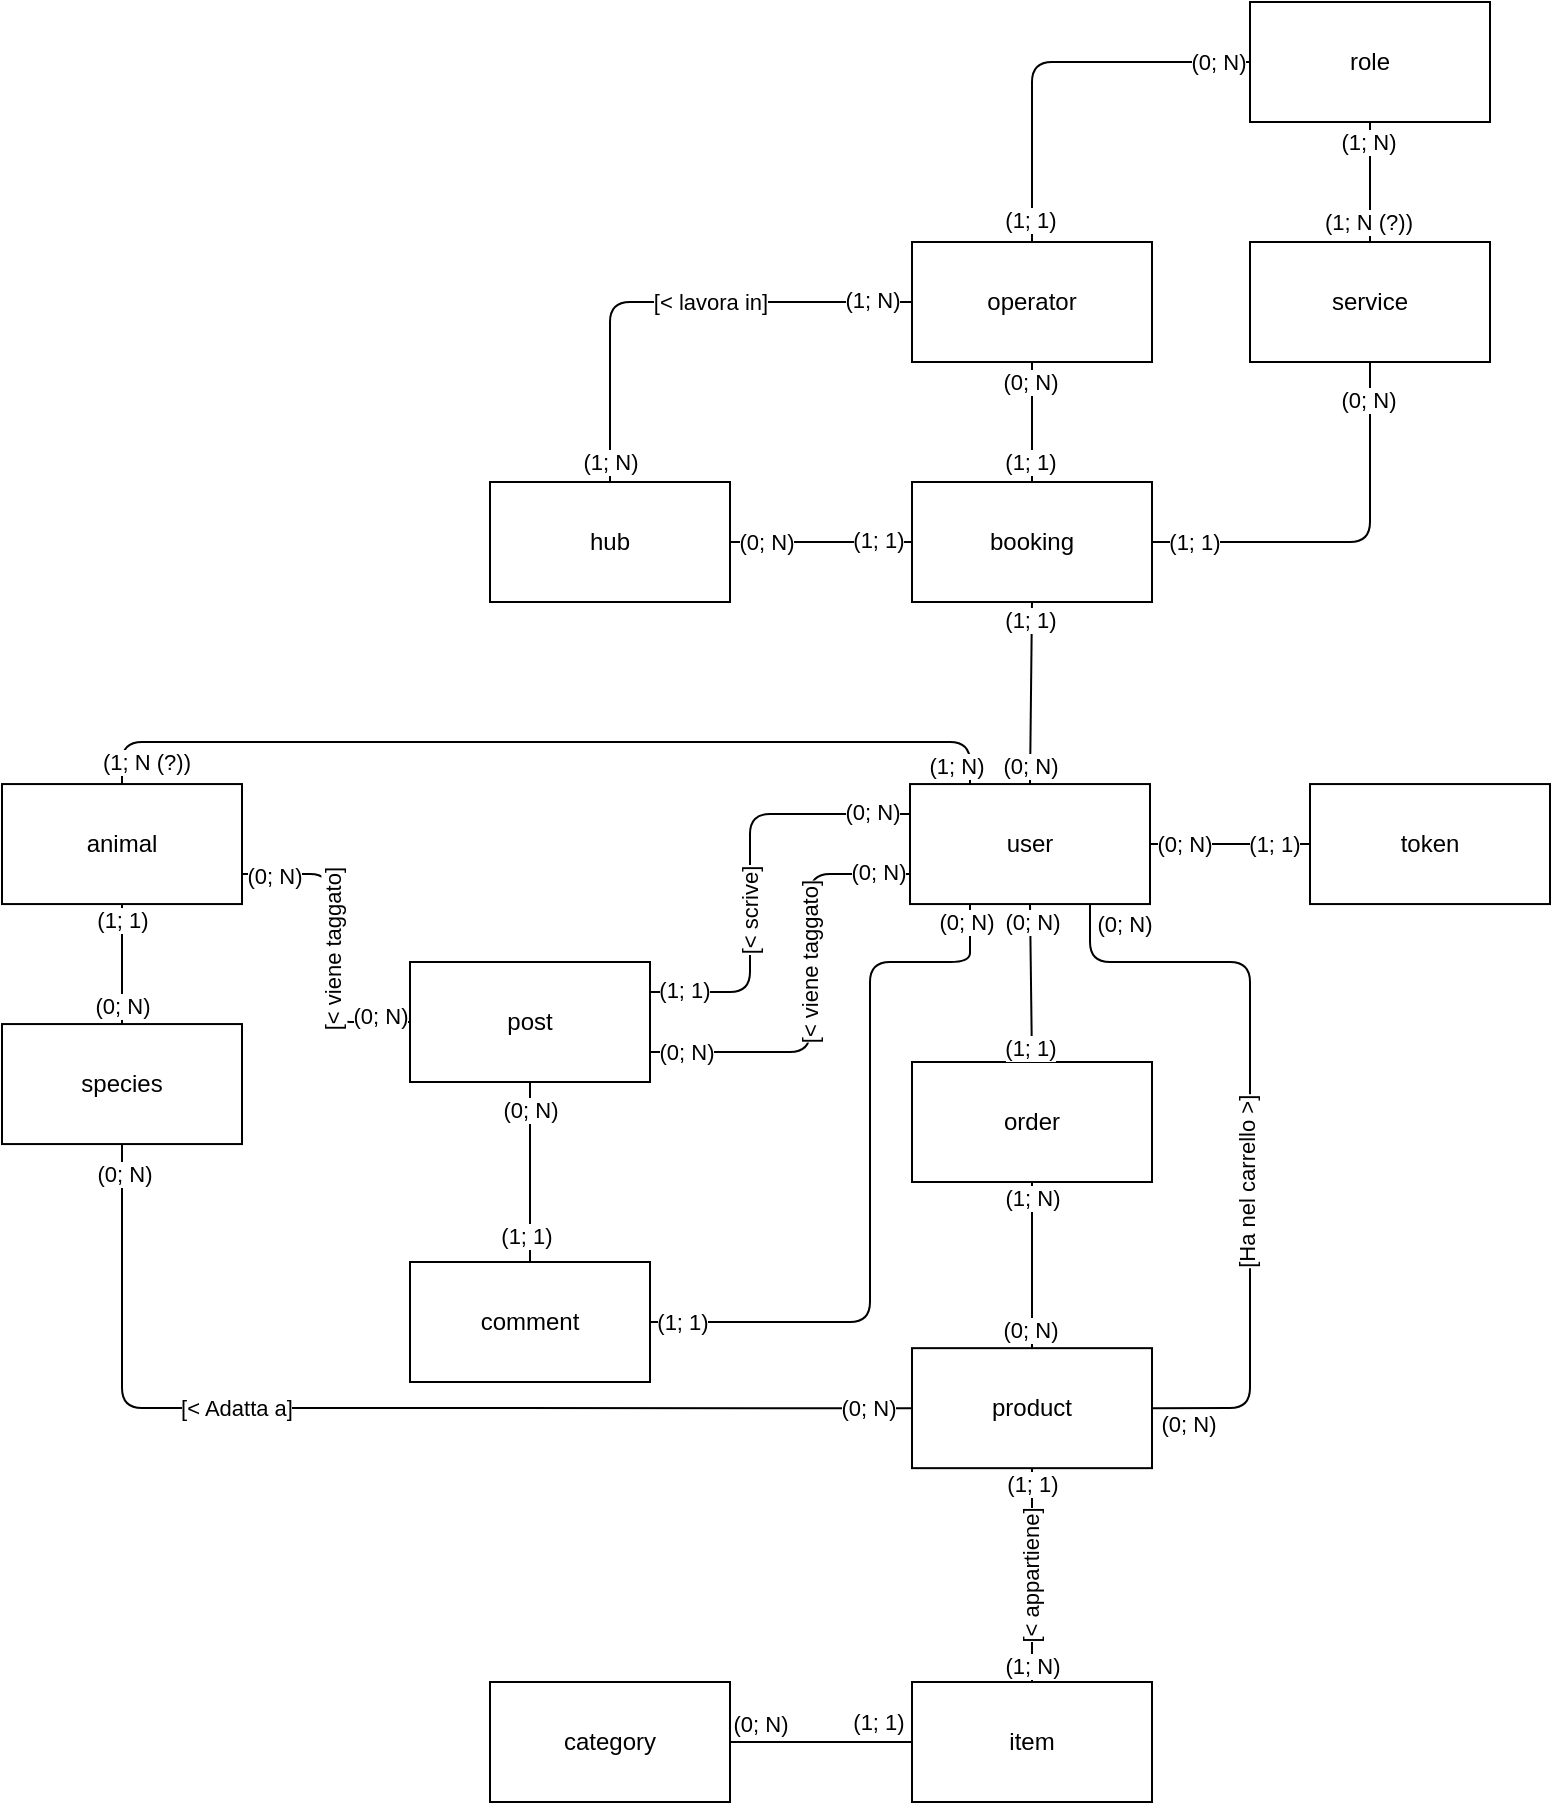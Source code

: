 <mxfile version="18.0.4" type="device"><diagram id="O505N3IfYbsR343N_0nD" name="Page-1"><mxGraphModel dx="981" dy="548" grid="1" gridSize="10" guides="1" tooltips="1" connect="1" arrows="1" fold="1" page="1" pageScale="1" pageWidth="827" pageHeight="1169" math="0" shadow="0"><root><mxCell id="0"/><mxCell id="1" parent="0"/><mxCell id="1ZZP9NB2RKnV8mz228_E-1" value="user" style="rounded=0;whiteSpace=wrap;html=1;" parent="1" vertex="1"><mxGeometry x="490" y="561.03" width="120" height="60" as="geometry"/></mxCell><mxCell id="1ZZP9NB2RKnV8mz228_E-3" value="token" style="rounded=0;whiteSpace=wrap;html=1;" parent="1" vertex="1"><mxGeometry x="690" y="561.03" width="120" height="60" as="geometry"/></mxCell><mxCell id="1ZZP9NB2RKnV8mz228_E-4" value="operator" style="rounded=0;whiteSpace=wrap;html=1;" parent="1" vertex="1"><mxGeometry x="491" y="290" width="120" height="60" as="geometry"/></mxCell><mxCell id="1ZZP9NB2RKnV8mz228_E-5" value="comment" style="rounded=0;whiteSpace=wrap;html=1;" parent="1" vertex="1"><mxGeometry x="240" y="800" width="120" height="60" as="geometry"/></mxCell><mxCell id="1ZZP9NB2RKnV8mz228_E-6" value="post" style="rounded=0;whiteSpace=wrap;html=1;" parent="1" vertex="1"><mxGeometry x="240" y="650" width="120" height="60" as="geometry"/></mxCell><mxCell id="1ZZP9NB2RKnV8mz228_E-7" value="booking" style="rounded=0;whiteSpace=wrap;html=1;" parent="1" vertex="1"><mxGeometry x="491" y="410" width="120" height="60" as="geometry"/></mxCell><mxCell id="1ZZP9NB2RKnV8mz228_E-8" value="hub" style="rounded=0;whiteSpace=wrap;html=1;" parent="1" vertex="1"><mxGeometry x="280" y="410" width="120" height="60" as="geometry"/></mxCell><mxCell id="1ZZP9NB2RKnV8mz228_E-9" value="role" style="rounded=0;whiteSpace=wrap;html=1;" parent="1" vertex="1"><mxGeometry x="660" y="170" width="120" height="60" as="geometry"/></mxCell><mxCell id="1ZZP9NB2RKnV8mz228_E-10" value="service" style="rounded=0;whiteSpace=wrap;html=1;" parent="1" vertex="1"><mxGeometry x="660" y="290" width="120" height="60" as="geometry"/></mxCell><mxCell id="1ZZP9NB2RKnV8mz228_E-11" value="category" style="rounded=0;whiteSpace=wrap;html=1;" parent="1" vertex="1"><mxGeometry x="280" y="1010.0" width="120" height="60" as="geometry"/></mxCell><mxCell id="1ZZP9NB2RKnV8mz228_E-12" value="item" style="rounded=0;whiteSpace=wrap;html=1;" parent="1" vertex="1"><mxGeometry x="491" y="1010" width="120" height="60" as="geometry"/></mxCell><mxCell id="1ZZP9NB2RKnV8mz228_E-13" value="order" style="rounded=0;whiteSpace=wrap;html=1;" parent="1" vertex="1"><mxGeometry x="491" y="700" width="120" height="60" as="geometry"/></mxCell><mxCell id="1ZZP9NB2RKnV8mz228_E-14" value="product" style="rounded=0;whiteSpace=wrap;html=1;" parent="1" vertex="1"><mxGeometry x="491" y="843.08" width="120" height="60" as="geometry"/></mxCell><mxCell id="1ZZP9NB2RKnV8mz228_E-15" value="" style="endArrow=none;html=1;exitX=0.5;exitY=0;exitDx=0;exitDy=0;entryX=0.5;entryY=1;entryDx=0;entryDy=0;" parent="1" source="1ZZP9NB2RKnV8mz228_E-12" target="1ZZP9NB2RKnV8mz228_E-14" edge="1"><mxGeometry width="50" height="50" relative="1" as="geometry"><mxPoint x="386" y="753.08" as="sourcePoint"/><mxPoint x="436" y="703.08" as="targetPoint"/><Array as="points"/></mxGeometry></mxCell><mxCell id="1ZZP9NB2RKnV8mz228_E-23" value="(1;&amp;nbsp;N)" style="edgeLabel;html=1;align=center;verticalAlign=middle;resizable=0;points=[];" parent="1ZZP9NB2RKnV8mz228_E-15" vertex="1" connectable="0"><mxGeometry x="-0.758" y="1" relative="1" as="geometry"><mxPoint x="1" y="5.1" as="offset"/></mxGeometry></mxCell><mxCell id="1ZZP9NB2RKnV8mz228_E-24" value="(1; 1)" style="edgeLabel;html=1;align=center;verticalAlign=middle;resizable=0;points=[];" parent="1ZZP9NB2RKnV8mz228_E-15" vertex="1" connectable="0"><mxGeometry x="0.805" relative="1" as="geometry"><mxPoint y="-2.45" as="offset"/></mxGeometry></mxCell><mxCell id="1ZZP9NB2RKnV8mz228_E-31" value="[&amp;lt; appartiene]" style="edgeLabel;html=1;align=center;verticalAlign=middle;resizable=0;points=[];rotation=-90;" parent="1ZZP9NB2RKnV8mz228_E-15" vertex="1" connectable="0"><mxGeometry x="-0.013" y="1" relative="1" as="geometry"><mxPoint as="offset"/></mxGeometry></mxCell><mxCell id="1ZZP9NB2RKnV8mz228_E-25" value="" style="endArrow=none;html=1;exitX=1;exitY=0.5;exitDx=0;exitDy=0;entryX=0;entryY=0.5;entryDx=0;entryDy=0;" parent="1" source="1ZZP9NB2RKnV8mz228_E-11" target="1ZZP9NB2RKnV8mz228_E-12" edge="1"><mxGeometry width="50" height="50" relative="1" as="geometry"><mxPoint x="426" y="823.08" as="sourcePoint"/><mxPoint x="476" y="773.08" as="targetPoint"/><Array as="points"/></mxGeometry></mxCell><mxCell id="1ZZP9NB2RKnV8mz228_E-26" value="(1; 1)" style="edgeLabel;html=1;align=center;verticalAlign=middle;resizable=0;points=[];" parent="1ZZP9NB2RKnV8mz228_E-25" vertex="1" connectable="0"><mxGeometry x="-0.789" relative="1" as="geometry"><mxPoint x="64.34" y="-10" as="offset"/></mxGeometry></mxCell><mxCell id="1ZZP9NB2RKnV8mz228_E-27" value="(0; N)" style="edgeLabel;html=1;align=center;verticalAlign=middle;resizable=0;points=[];" parent="1ZZP9NB2RKnV8mz228_E-25" vertex="1" connectable="0"><mxGeometry x="-0.842" relative="1" as="geometry"><mxPoint x="8.1" y="-9" as="offset"/></mxGeometry></mxCell><mxCell id="1ZZP9NB2RKnV8mz228_E-28" value="" style="endArrow=none;html=1;exitX=0.5;exitY=1;exitDx=0;exitDy=0;entryX=0.5;entryY=0;entryDx=0;entryDy=0;" parent="1" source="1ZZP9NB2RKnV8mz228_E-13" target="1ZZP9NB2RKnV8mz228_E-14" edge="1"><mxGeometry width="50" height="50" relative="1" as="geometry"><mxPoint x="426" y="883.08" as="sourcePoint"/><mxPoint x="556" y="883.08" as="targetPoint"/></mxGeometry></mxCell><mxCell id="1ZZP9NB2RKnV8mz228_E-29" value="(1;&amp;nbsp;N)" style="edgeLabel;html=1;align=center;verticalAlign=middle;resizable=0;points=[];" parent="1ZZP9NB2RKnV8mz228_E-28" vertex="1" connectable="0"><mxGeometry x="-0.758" y="1" relative="1" as="geometry"><mxPoint x="-1" y="-2.34" as="offset"/></mxGeometry></mxCell><mxCell id="1ZZP9NB2RKnV8mz228_E-30" value="(0; N)" style="edgeLabel;html=1;align=center;verticalAlign=middle;resizable=0;points=[];" parent="1ZZP9NB2RKnV8mz228_E-28" vertex="1" connectable="0"><mxGeometry x="0.805" relative="1" as="geometry"><mxPoint x="-1" y="-1.17" as="offset"/></mxGeometry></mxCell><mxCell id="1ZZP9NB2RKnV8mz228_E-32" value="" style="endArrow=none;html=1;exitX=0.5;exitY=1;exitDx=0;exitDy=0;entryX=0.5;entryY=0;entryDx=0;entryDy=0;" parent="1" source="1ZZP9NB2RKnV8mz228_E-1" target="1ZZP9NB2RKnV8mz228_E-13" edge="1"><mxGeometry width="50" height="50" relative="1" as="geometry"><mxPoint x="616" y="721.03" as="sourcePoint"/><mxPoint x="616" y="791.03" as="targetPoint"/></mxGeometry></mxCell><mxCell id="1ZZP9NB2RKnV8mz228_E-33" value="(0;&amp;nbsp;N)" style="edgeLabel;html=1;align=center;verticalAlign=middle;resizable=0;points=[];" parent="1ZZP9NB2RKnV8mz228_E-32" vertex="1" connectable="0"><mxGeometry x="-0.758" y="1" relative="1" as="geometry"><mxPoint x="-0.12" y="-0.67" as="offset"/></mxGeometry></mxCell><mxCell id="1ZZP9NB2RKnV8mz228_E-34" value="(1; 1)" style="edgeLabel;html=1;align=center;verticalAlign=middle;resizable=0;points=[];" parent="1ZZP9NB2RKnV8mz228_E-32" vertex="1" connectable="0"><mxGeometry x="0.805" relative="1" as="geometry"><mxPoint x="-0.9" y="-0.06" as="offset"/></mxGeometry></mxCell><mxCell id="1ZZP9NB2RKnV8mz228_E-35" value="animal" style="rounded=0;whiteSpace=wrap;html=1;" parent="1" vertex="1"><mxGeometry x="36" y="561.03" width="120" height="60" as="geometry"/></mxCell><mxCell id="1ZZP9NB2RKnV8mz228_E-36" value="species" style="rounded=0;whiteSpace=wrap;html=1;" parent="1" vertex="1"><mxGeometry x="36" y="681.03" width="120" height="60" as="geometry"/></mxCell><mxCell id="1ZZP9NB2RKnV8mz228_E-37" value="" style="endArrow=none;html=1;exitX=0.5;exitY=1;exitDx=0;exitDy=0;entryX=0;entryY=0.5;entryDx=0;entryDy=0;" parent="1" source="1ZZP9NB2RKnV8mz228_E-36" target="1ZZP9NB2RKnV8mz228_E-14" edge="1"><mxGeometry width="50" height="50" relative="1" as="geometry"><mxPoint x="156" y="753.08" as="sourcePoint"/><mxPoint x="156" y="823.08" as="targetPoint"/><Array as="points"><mxPoint x="96" y="873"/></Array></mxGeometry></mxCell><mxCell id="1ZZP9NB2RKnV8mz228_E-38" value="(0;&amp;nbsp;N)" style="edgeLabel;html=1;align=center;verticalAlign=middle;resizable=0;points=[];" parent="1ZZP9NB2RKnV8mz228_E-37" vertex="1" connectable="0"><mxGeometry x="-0.758" y="1" relative="1" as="geometry"><mxPoint y="-49.65" as="offset"/></mxGeometry></mxCell><mxCell id="1ZZP9NB2RKnV8mz228_E-39" value="(0; N)" style="edgeLabel;html=1;align=center;verticalAlign=middle;resizable=0;points=[];" parent="1ZZP9NB2RKnV8mz228_E-37" vertex="1" connectable="0"><mxGeometry x="0.805" relative="1" as="geometry"><mxPoint x="29.11" y="-2.22e-16" as="offset"/></mxGeometry></mxCell><mxCell id="1ZZP9NB2RKnV8mz228_E-40" value="[&amp;lt; Adatta a]" style="edgeLabel;html=1;align=center;verticalAlign=middle;resizable=0;points=[];direction=east;portConstraintRotation=0;rotation=0;" parent="1ZZP9NB2RKnV8mz228_E-37" vertex="1" connectable="0"><mxGeometry x="-0.236" y="-1" relative="1" as="geometry"><mxPoint x="-13" y="-1" as="offset"/></mxGeometry></mxCell><mxCell id="1ZZP9NB2RKnV8mz228_E-41" value="" style="endArrow=none;html=1;exitX=0.5;exitY=1;exitDx=0;exitDy=0;entryX=0.5;entryY=0;entryDx=0;entryDy=0;" parent="1" source="1ZZP9NB2RKnV8mz228_E-35" target="1ZZP9NB2RKnV8mz228_E-36" edge="1"><mxGeometry width="50" height="50" relative="1" as="geometry"><mxPoint x="126" y="601.03" as="sourcePoint"/><mxPoint x="126" y="693.08" as="targetPoint"/></mxGeometry></mxCell><mxCell id="1ZZP9NB2RKnV8mz228_E-42" value="(1;&amp;nbsp;1)" style="edgeLabel;html=1;align=center;verticalAlign=middle;resizable=0;points=[];" parent="1ZZP9NB2RKnV8mz228_E-41" vertex="1" connectable="0"><mxGeometry x="-0.758" y="1" relative="1" as="geometry"><mxPoint x="-1" as="offset"/></mxGeometry></mxCell><mxCell id="1ZZP9NB2RKnV8mz228_E-43" value="(0; N)" style="edgeLabel;html=1;align=center;verticalAlign=middle;resizable=0;points=[];" parent="1ZZP9NB2RKnV8mz228_E-41" vertex="1" connectable="0"><mxGeometry x="0.805" relative="1" as="geometry"><mxPoint y="-3.43" as="offset"/></mxGeometry></mxCell><mxCell id="1ZZP9NB2RKnV8mz228_E-44" value="" style="endArrow=none;html=1;exitX=1;exitY=0.5;exitDx=0;exitDy=0;entryX=0.25;entryY=1;entryDx=0;entryDy=0;" parent="1" source="1ZZP9NB2RKnV8mz228_E-5" target="1ZZP9NB2RKnV8mz228_E-1" edge="1"><mxGeometry width="50" height="50" relative="1" as="geometry"><mxPoint x="616" y="631.03" as="sourcePoint"/><mxPoint x="506" y="681.03" as="targetPoint"/><Array as="points"><mxPoint x="470" y="830"/><mxPoint x="470" y="650"/><mxPoint x="520" y="650"/><mxPoint x="520" y="641"/></Array></mxGeometry></mxCell><mxCell id="1ZZP9NB2RKnV8mz228_E-45" value="(1; 1)" style="edgeLabel;html=1;align=center;verticalAlign=middle;resizable=0;points=[];" parent="1ZZP9NB2RKnV8mz228_E-44" vertex="1" connectable="0"><mxGeometry x="-0.758" y="1" relative="1" as="geometry"><mxPoint x="-28.83" y="1" as="offset"/></mxGeometry></mxCell><mxCell id="1ZZP9NB2RKnV8mz228_E-46" value="(0; N)" style="edgeLabel;html=1;align=center;verticalAlign=middle;resizable=0;points=[];" parent="1ZZP9NB2RKnV8mz228_E-44" vertex="1" connectable="0"><mxGeometry x="0.805" relative="1" as="geometry"><mxPoint x="4.9" y="-20" as="offset"/></mxGeometry></mxCell><mxCell id="1ZZP9NB2RKnV8mz228_E-50" value="" style="endArrow=none;html=1;exitX=1;exitY=0.25;exitDx=0;exitDy=0;entryX=0;entryY=0.25;entryDx=0;entryDy=0;" parent="1" source="1ZZP9NB2RKnV8mz228_E-6" target="1ZZP9NB2RKnV8mz228_E-1" edge="1"><mxGeometry width="50" height="50" relative="1" as="geometry"><mxPoint x="616" y="631.03" as="sourcePoint"/><mxPoint x="616" y="711.03" as="targetPoint"/><Array as="points"><mxPoint x="410" y="665"/><mxPoint x="410" y="576"/><mxPoint x="486" y="576.03"/></Array></mxGeometry></mxCell><mxCell id="1ZZP9NB2RKnV8mz228_E-51" value="(1;&amp;nbsp;1)" style="edgeLabel;html=1;align=center;verticalAlign=middle;resizable=0;points=[];" parent="1ZZP9NB2RKnV8mz228_E-50" vertex="1" connectable="0"><mxGeometry x="-0.758" y="1" relative="1" as="geometry"><mxPoint x="-10.21" as="offset"/></mxGeometry></mxCell><mxCell id="1ZZP9NB2RKnV8mz228_E-52" value="(0; N)" style="edgeLabel;html=1;align=center;verticalAlign=middle;resizable=0;points=[];" parent="1ZZP9NB2RKnV8mz228_E-50" vertex="1" connectable="0"><mxGeometry x="0.805" relative="1" as="geometry"><mxPoint x="2.07" y="-1.02" as="offset"/></mxGeometry></mxCell><mxCell id="1ZZP9NB2RKnV8mz228_E-56" value="[&amp;lt; scrive]" style="edgeLabel;html=1;align=center;verticalAlign=middle;resizable=0;points=[];rotation=-90;" parent="1ZZP9NB2RKnV8mz228_E-50" vertex="1" connectable="0"><mxGeometry x="-0.419" y="-2" relative="1" as="geometry"><mxPoint x="-2" y="-27" as="offset"/></mxGeometry></mxCell><mxCell id="1ZZP9NB2RKnV8mz228_E-53" value="" style="endArrow=none;html=1;entryX=0.5;entryY=1;entryDx=0;entryDy=0;exitX=0.5;exitY=0;exitDx=0;exitDy=0;" parent="1" source="1ZZP9NB2RKnV8mz228_E-5" target="1ZZP9NB2RKnV8mz228_E-6" edge="1"><mxGeometry width="50" height="50" relative="1" as="geometry"><mxPoint x="366" y="671.03" as="sourcePoint"/><mxPoint x="376" y="601.03" as="targetPoint"/></mxGeometry></mxCell><mxCell id="1ZZP9NB2RKnV8mz228_E-54" value="(1; 1)" style="edgeLabel;html=1;align=center;verticalAlign=middle;resizable=0;points=[];" parent="1ZZP9NB2RKnV8mz228_E-53" vertex="1" connectable="0"><mxGeometry x="-0.758" y="1" relative="1" as="geometry"><mxPoint x="-1" y="-2.57" as="offset"/></mxGeometry></mxCell><mxCell id="1ZZP9NB2RKnV8mz228_E-55" value="(0; N)" style="edgeLabel;html=1;align=center;verticalAlign=middle;resizable=0;points=[];" parent="1ZZP9NB2RKnV8mz228_E-53" vertex="1" connectable="0"><mxGeometry x="0.805" relative="1" as="geometry"><mxPoint y="4.29" as="offset"/></mxGeometry></mxCell><mxCell id="1ZZP9NB2RKnV8mz228_E-57" value="" style="endArrow=none;html=1;entryX=1;entryY=0.75;entryDx=0;entryDy=0;exitX=0;exitY=0.75;exitDx=0;exitDy=0;" parent="1" source="1ZZP9NB2RKnV8mz228_E-1" target="1ZZP9NB2RKnV8mz228_E-6" edge="1"><mxGeometry width="50" height="50" relative="1" as="geometry"><mxPoint x="486" y="621.03" as="sourcePoint"/><mxPoint x="616" y="711.03" as="targetPoint"/><Array as="points"><mxPoint x="440" y="606"/><mxPoint x="440" y="695"/></Array></mxGeometry></mxCell><mxCell id="1ZZP9NB2RKnV8mz228_E-58" value="(0;&amp;nbsp;N)" style="edgeLabel;html=1;align=center;verticalAlign=middle;resizable=0;points=[];" parent="1ZZP9NB2RKnV8mz228_E-57" vertex="1" connectable="0"><mxGeometry x="-0.758" y="1" relative="1" as="geometry"><mxPoint x="10" y="-2.01" as="offset"/></mxGeometry></mxCell><mxCell id="1ZZP9NB2RKnV8mz228_E-59" value="(0; N)" style="edgeLabel;html=1;align=center;verticalAlign=middle;resizable=0;points=[];" parent="1ZZP9NB2RKnV8mz228_E-57" vertex="1" connectable="0"><mxGeometry x="0.805" relative="1" as="geometry"><mxPoint x="-4.07" as="offset"/></mxGeometry></mxCell><mxCell id="1ZZP9NB2RKnV8mz228_E-61" value="[&amp;lt; viene taggato]" style="edgeLabel;html=1;align=center;verticalAlign=middle;resizable=0;points=[];rotation=-90;" parent="1ZZP9NB2RKnV8mz228_E-57" vertex="1" connectable="0"><mxGeometry x="0.022" y="1" relative="1" as="geometry"><mxPoint x="-1.0" y="-17.72" as="offset"/></mxGeometry></mxCell><mxCell id="1ZZP9NB2RKnV8mz228_E-62" value="" style="endArrow=none;html=1;exitX=1;exitY=0.75;exitDx=0;exitDy=0;entryX=0;entryY=0.5;entryDx=0;entryDy=0;" parent="1" source="1ZZP9NB2RKnV8mz228_E-35" target="1ZZP9NB2RKnV8mz228_E-6" edge="1"><mxGeometry width="50" height="50" relative="1" as="geometry"><mxPoint x="586" y="631.03" as="sourcePoint"/><mxPoint x="436" y="656.03" as="targetPoint"/><Array as="points"><mxPoint x="200" y="606"/><mxPoint x="200" y="680"/></Array></mxGeometry></mxCell><mxCell id="1ZZP9NB2RKnV8mz228_E-63" value="(0;&amp;nbsp;N)" style="edgeLabel;html=1;align=center;verticalAlign=middle;resizable=0;points=[];" parent="1ZZP9NB2RKnV8mz228_E-62" vertex="1" connectable="0"><mxGeometry x="-0.758" y="1" relative="1" as="geometry"><mxPoint x="-3.31" y="1.98" as="offset"/></mxGeometry></mxCell><mxCell id="1ZZP9NB2RKnV8mz228_E-64" value="(0; N)" style="edgeLabel;html=1;align=center;verticalAlign=middle;resizable=0;points=[];" parent="1ZZP9NB2RKnV8mz228_E-62" vertex="1" connectable="0"><mxGeometry x="0.805" relative="1" as="geometry"><mxPoint y="-3.43" as="offset"/></mxGeometry></mxCell><mxCell id="1ZZP9NB2RKnV8mz228_E-65" value="[&amp;lt; viene taggato]" style="edgeLabel;html=1;align=center;verticalAlign=middle;resizable=0;points=[];rotation=-90;" parent="1ZZP9NB2RKnV8mz228_E-62" vertex="1" connectable="0"><mxGeometry x="0.022" y="1" relative="1" as="geometry"><mxPoint y="1.31" as="offset"/></mxGeometry></mxCell><mxCell id="1ZZP9NB2RKnV8mz228_E-66" value="" style="endArrow=none;html=1;exitX=0.5;exitY=0;exitDx=0;exitDy=0;entryX=0.25;entryY=0;entryDx=0;entryDy=0;" parent="1" source="1ZZP9NB2RKnV8mz228_E-35" target="1ZZP9NB2RKnV8mz228_E-1" edge="1"><mxGeometry width="50" height="50" relative="1" as="geometry"><mxPoint x="321" y="550" as="sourcePoint"/><mxPoint x="371" y="500" as="targetPoint"/><Array as="points"><mxPoint x="96" y="540"/><mxPoint x="201" y="540"/><mxPoint x="520" y="540"/></Array></mxGeometry></mxCell><mxCell id="1ZZP9NB2RKnV8mz228_E-67" value="(1; N)" style="edgeLabel;html=1;align=center;verticalAlign=middle;resizable=0;points=[];" parent="1ZZP9NB2RKnV8mz228_E-66" vertex="1" connectable="0"><mxGeometry x="0.842" relative="1" as="geometry"><mxPoint x="8.37" y="12" as="offset"/></mxGeometry></mxCell><mxCell id="1ZZP9NB2RKnV8mz228_E-68" value="(1; N (?))" style="edgeLabel;html=1;align=center;verticalAlign=middle;resizable=0;points=[];" parent="1ZZP9NB2RKnV8mz228_E-66" vertex="1" connectable="0"><mxGeometry x="-0.867" relative="1" as="geometry"><mxPoint x="2" y="10" as="offset"/></mxGeometry></mxCell><mxCell id="1ZZP9NB2RKnV8mz228_E-69" value="" style="endArrow=none;html=1;entryX=0.75;entryY=1;entryDx=0;entryDy=0;exitX=1;exitY=0.5;exitDx=0;exitDy=0;" parent="1" source="1ZZP9NB2RKnV8mz228_E-14" target="1ZZP9NB2RKnV8mz228_E-1" edge="1"><mxGeometry width="50" height="50" relative="1" as="geometry"><mxPoint x="751" y="730" as="sourcePoint"/><mxPoint x="801" y="680" as="targetPoint"/><Array as="points"><mxPoint x="660" y="873"/><mxPoint x="660" y="650"/><mxPoint x="580" y="650"/></Array></mxGeometry></mxCell><mxCell id="1ZZP9NB2RKnV8mz228_E-70" value="(0; N)" style="edgeLabel;html=1;align=center;verticalAlign=middle;resizable=0;points=[];" parent="1ZZP9NB2RKnV8mz228_E-69" vertex="1" connectable="0"><mxGeometry x="-0.922" relative="1" as="geometry"><mxPoint x="2.52" y="7.94" as="offset"/></mxGeometry></mxCell><mxCell id="1ZZP9NB2RKnV8mz228_E-71" value="(0; N)" style="edgeLabel;html=1;align=center;verticalAlign=middle;resizable=0;points=[];" parent="1ZZP9NB2RKnV8mz228_E-69" vertex="1" connectable="0"><mxGeometry x="0.935" y="2" relative="1" as="geometry"><mxPoint x="19" y="-3.07" as="offset"/></mxGeometry></mxCell><mxCell id="1ZZP9NB2RKnV8mz228_E-72" value="[Ha nel carrello &amp;gt;]" style="edgeLabel;html=1;align=center;verticalAlign=middle;resizable=0;points=[];rotation=-90;" parent="1ZZP9NB2RKnV8mz228_E-69" vertex="1" connectable="0"><mxGeometry x="0.042" y="2" relative="1" as="geometry"><mxPoint y="36.62" as="offset"/></mxGeometry></mxCell><mxCell id="1ZZP9NB2RKnV8mz228_E-73" value="" style="endArrow=none;html=1;entryX=0;entryY=0.5;entryDx=0;entryDy=0;exitX=1;exitY=0.5;exitDx=0;exitDy=0;" parent="1" source="1ZZP9NB2RKnV8mz228_E-1" target="1ZZP9NB2RKnV8mz228_E-3" edge="1"><mxGeometry width="50" height="50" relative="1" as="geometry"><mxPoint x="721" y="640" as="sourcePoint"/><mxPoint x="771" y="590" as="targetPoint"/><Array as="points"/></mxGeometry></mxCell><mxCell id="1ZZP9NB2RKnV8mz228_E-74" value="(0; N)" style="edgeLabel;html=1;align=center;verticalAlign=middle;resizable=0;points=[];" parent="1ZZP9NB2RKnV8mz228_E-73" vertex="1" connectable="0"><mxGeometry x="-0.749" relative="1" as="geometry"><mxPoint x="6.66" y="-0.03" as="offset"/></mxGeometry></mxCell><mxCell id="1ZZP9NB2RKnV8mz228_E-75" value="(1; 1)" style="edgeLabel;html=1;align=center;verticalAlign=middle;resizable=0;points=[];" parent="1ZZP9NB2RKnV8mz228_E-73" vertex="1" connectable="0"><mxGeometry x="0.819" y="1" relative="1" as="geometry"><mxPoint x="-11.1" y="0.97" as="offset"/></mxGeometry></mxCell><mxCell id="1ZZP9NB2RKnV8mz228_E-76" value="" style="endArrow=none;html=1;entryX=0.5;entryY=1;entryDx=0;entryDy=0;exitX=0.5;exitY=0;exitDx=0;exitDy=0;" parent="1" source="1ZZP9NB2RKnV8mz228_E-1" target="1ZZP9NB2RKnV8mz228_E-7" edge="1"><mxGeometry width="50" height="50" relative="1" as="geometry"><mxPoint x="461" y="480" as="sourcePoint"/><mxPoint x="511" y="430" as="targetPoint"/></mxGeometry></mxCell><mxCell id="1ZZP9NB2RKnV8mz228_E-77" value="(1; 1)" style="edgeLabel;html=1;align=center;verticalAlign=middle;resizable=0;points=[];" parent="1ZZP9NB2RKnV8mz228_E-76" vertex="1" connectable="0"><mxGeometry x="0.813" y="1" relative="1" as="geometry"><mxPoint as="offset"/></mxGeometry></mxCell><mxCell id="1ZZP9NB2RKnV8mz228_E-78" value="(0; N)" style="edgeLabel;html=1;align=center;verticalAlign=middle;resizable=0;points=[];" parent="1ZZP9NB2RKnV8mz228_E-76" vertex="1" connectable="0"><mxGeometry x="-0.874" relative="1" as="geometry"><mxPoint y="-3.44" as="offset"/></mxGeometry></mxCell><mxCell id="1ZZP9NB2RKnV8mz228_E-80" value="" style="endArrow=none;html=1;entryX=0.5;entryY=1;entryDx=0;entryDy=0;exitX=1;exitY=0.5;exitDx=0;exitDy=0;" parent="1" source="1ZZP9NB2RKnV8mz228_E-7" target="1ZZP9NB2RKnV8mz228_E-10" edge="1"><mxGeometry width="50" height="50" relative="1" as="geometry"><mxPoint x="616" y="571.03" as="sourcePoint"/><mxPoint x="616" y="470" as="targetPoint"/><Array as="points"><mxPoint x="720" y="440"/></Array></mxGeometry></mxCell><mxCell id="1ZZP9NB2RKnV8mz228_E-81" value="(0; N)" style="edgeLabel;html=1;align=center;verticalAlign=middle;resizable=0;points=[];" parent="1ZZP9NB2RKnV8mz228_E-80" vertex="1" connectable="0"><mxGeometry x="0.813" y="1" relative="1" as="geometry"><mxPoint as="offset"/></mxGeometry></mxCell><mxCell id="1ZZP9NB2RKnV8mz228_E-82" value="(1; 1)" style="edgeLabel;html=1;align=center;verticalAlign=middle;resizable=0;points=[];" parent="1ZZP9NB2RKnV8mz228_E-80" vertex="1" connectable="0"><mxGeometry x="-0.874" relative="1" as="geometry"><mxPoint x="8.66" as="offset"/></mxGeometry></mxCell><mxCell id="1ZZP9NB2RKnV8mz228_E-83" value="" style="endArrow=none;html=1;entryX=0.5;entryY=1;entryDx=0;entryDy=0;exitX=0.5;exitY=0;exitDx=0;exitDy=0;" parent="1" source="1ZZP9NB2RKnV8mz228_E-7" target="1ZZP9NB2RKnV8mz228_E-4" edge="1"><mxGeometry width="50" height="50" relative="1" as="geometry"><mxPoint x="560" y="571.03" as="sourcePoint"/><mxPoint x="561" y="480" as="targetPoint"/></mxGeometry></mxCell><mxCell id="1ZZP9NB2RKnV8mz228_E-84" value="(1; 1)" style="edgeLabel;html=1;align=center;verticalAlign=middle;resizable=0;points=[];" parent="1ZZP9NB2RKnV8mz228_E-83" vertex="1" connectable="0"><mxGeometry x="0.813" y="1" relative="1" as="geometry"><mxPoint y="44.46" as="offset"/></mxGeometry></mxCell><mxCell id="1ZZP9NB2RKnV8mz228_E-85" value="(0; N)" style="edgeLabel;html=1;align=center;verticalAlign=middle;resizable=0;points=[];" parent="1ZZP9NB2RKnV8mz228_E-83" vertex="1" connectable="0"><mxGeometry x="-0.874" relative="1" as="geometry"><mxPoint x="-0.94" y="-46.55" as="offset"/></mxGeometry></mxCell><mxCell id="1ZZP9NB2RKnV8mz228_E-86" value="" style="endArrow=none;html=1;entryX=0;entryY=0.5;entryDx=0;entryDy=0;exitX=1;exitY=0.5;exitDx=0;exitDy=0;" parent="1" source="1ZZP9NB2RKnV8mz228_E-8" target="1ZZP9NB2RKnV8mz228_E-7" edge="1"><mxGeometry width="50" height="50" relative="1" as="geometry"><mxPoint x="451" y="480" as="sourcePoint"/><mxPoint x="450" y="420" as="targetPoint"/></mxGeometry></mxCell><mxCell id="1ZZP9NB2RKnV8mz228_E-87" value="(1; 1)" style="edgeLabel;html=1;align=center;verticalAlign=middle;resizable=0;points=[];" parent="1ZZP9NB2RKnV8mz228_E-86" vertex="1" connectable="0"><mxGeometry x="0.813" y="1" relative="1" as="geometry"><mxPoint x="-8.76" as="offset"/></mxGeometry></mxCell><mxCell id="1ZZP9NB2RKnV8mz228_E-88" value="(0; N)" style="edgeLabel;html=1;align=center;verticalAlign=middle;resizable=0;points=[];" parent="1ZZP9NB2RKnV8mz228_E-86" vertex="1" connectable="0"><mxGeometry x="-0.874" relative="1" as="geometry"><mxPoint x="12.48" as="offset"/></mxGeometry></mxCell><mxCell id="1ZZP9NB2RKnV8mz228_E-89" value="" style="endArrow=none;html=1;entryX=0.5;entryY=1;entryDx=0;entryDy=0;exitX=0.5;exitY=0;exitDx=0;exitDy=0;" parent="1" source="1ZZP9NB2RKnV8mz228_E-10" target="1ZZP9NB2RKnV8mz228_E-9" edge="1"><mxGeometry width="50" height="50" relative="1" as="geometry"><mxPoint x="720.5" y="300" as="sourcePoint"/><mxPoint x="719.5" y="240" as="targetPoint"/></mxGeometry></mxCell><mxCell id="1ZZP9NB2RKnV8mz228_E-90" value="(1; N (?))" style="edgeLabel;html=1;align=center;verticalAlign=middle;resizable=0;points=[];" parent="1ZZP9NB2RKnV8mz228_E-89" vertex="1" connectable="0"><mxGeometry x="0.813" y="1" relative="1" as="geometry"><mxPoint y="44.46" as="offset"/></mxGeometry></mxCell><mxCell id="1ZZP9NB2RKnV8mz228_E-91" value="(1; N)" style="edgeLabel;html=1;align=center;verticalAlign=middle;resizable=0;points=[];" parent="1ZZP9NB2RKnV8mz228_E-89" vertex="1" connectable="0"><mxGeometry x="-0.874" relative="1" as="geometry"><mxPoint x="-0.94" y="-46.55" as="offset"/></mxGeometry></mxCell><mxCell id="1ZZP9NB2RKnV8mz228_E-92" value="" style="endArrow=none;html=1;entryX=0;entryY=0.5;entryDx=0;entryDy=0;exitX=0.5;exitY=0;exitDx=0;exitDy=0;" parent="1" source="1ZZP9NB2RKnV8mz228_E-4" target="1ZZP9NB2RKnV8mz228_E-9" edge="1"><mxGeometry width="50" height="50" relative="1" as="geometry"><mxPoint x="500" y="280" as="sourcePoint"/><mxPoint x="550" y="230" as="targetPoint"/><Array as="points"><mxPoint x="551" y="200"/></Array></mxGeometry></mxCell><mxCell id="1ZZP9NB2RKnV8mz228_E-93" value="(1; 1)" style="edgeLabel;html=1;align=center;verticalAlign=middle;resizable=0;points=[];" parent="1ZZP9NB2RKnV8mz228_E-92" vertex="1" connectable="0"><mxGeometry x="-0.868" y="-1" relative="1" as="geometry"><mxPoint x="-2" y="2.1" as="offset"/></mxGeometry></mxCell><mxCell id="1ZZP9NB2RKnV8mz228_E-94" value="(0; N)" style="edgeLabel;html=1;align=center;verticalAlign=middle;resizable=0;points=[];" parent="1ZZP9NB2RKnV8mz228_E-92" vertex="1" connectable="0"><mxGeometry x="0.743" y="1" relative="1" as="geometry"><mxPoint x="8.9" y="1" as="offset"/></mxGeometry></mxCell><mxCell id="1ZZP9NB2RKnV8mz228_E-95" value="" style="endArrow=none;html=1;entryX=0;entryY=0.5;entryDx=0;entryDy=0;exitX=0.5;exitY=0;exitDx=0;exitDy=0;" parent="1" source="1ZZP9NB2RKnV8mz228_E-8" target="1ZZP9NB2RKnV8mz228_E-4" edge="1"><mxGeometry width="50" height="50" relative="1" as="geometry"><mxPoint x="350" y="370" as="sourcePoint"/><mxPoint x="400" y="320" as="targetPoint"/><Array as="points"><mxPoint x="340" y="320"/></Array></mxGeometry></mxCell><mxCell id="1ZZP9NB2RKnV8mz228_E-96" value="(1; N)" style="edgeLabel;html=1;align=center;verticalAlign=middle;resizable=0;points=[];" parent="1ZZP9NB2RKnV8mz228_E-95" vertex="1" connectable="0"><mxGeometry x="0.829" y="1" relative="1" as="geometry"><mxPoint as="offset"/></mxGeometry></mxCell><mxCell id="1ZZP9NB2RKnV8mz228_E-97" value="(1; N)" style="edgeLabel;html=1;align=center;verticalAlign=middle;resizable=0;points=[];" parent="1ZZP9NB2RKnV8mz228_E-95" vertex="1" connectable="0"><mxGeometry x="-0.919" relative="1" as="geometry"><mxPoint as="offset"/></mxGeometry></mxCell><mxCell id="1ZZP9NB2RKnV8mz228_E-98" value="[&amp;lt; lavora in]" style="edgeLabel;html=1;align=center;verticalAlign=middle;resizable=0;points=[];rotation=0;" parent="1ZZP9NB2RKnV8mz228_E-95" vertex="1" connectable="0"><mxGeometry x="-0.072" y="3" relative="1" as="geometry"><mxPoint x="28" y="3" as="offset"/></mxGeometry></mxCell></root></mxGraphModel></diagram></mxfile>

